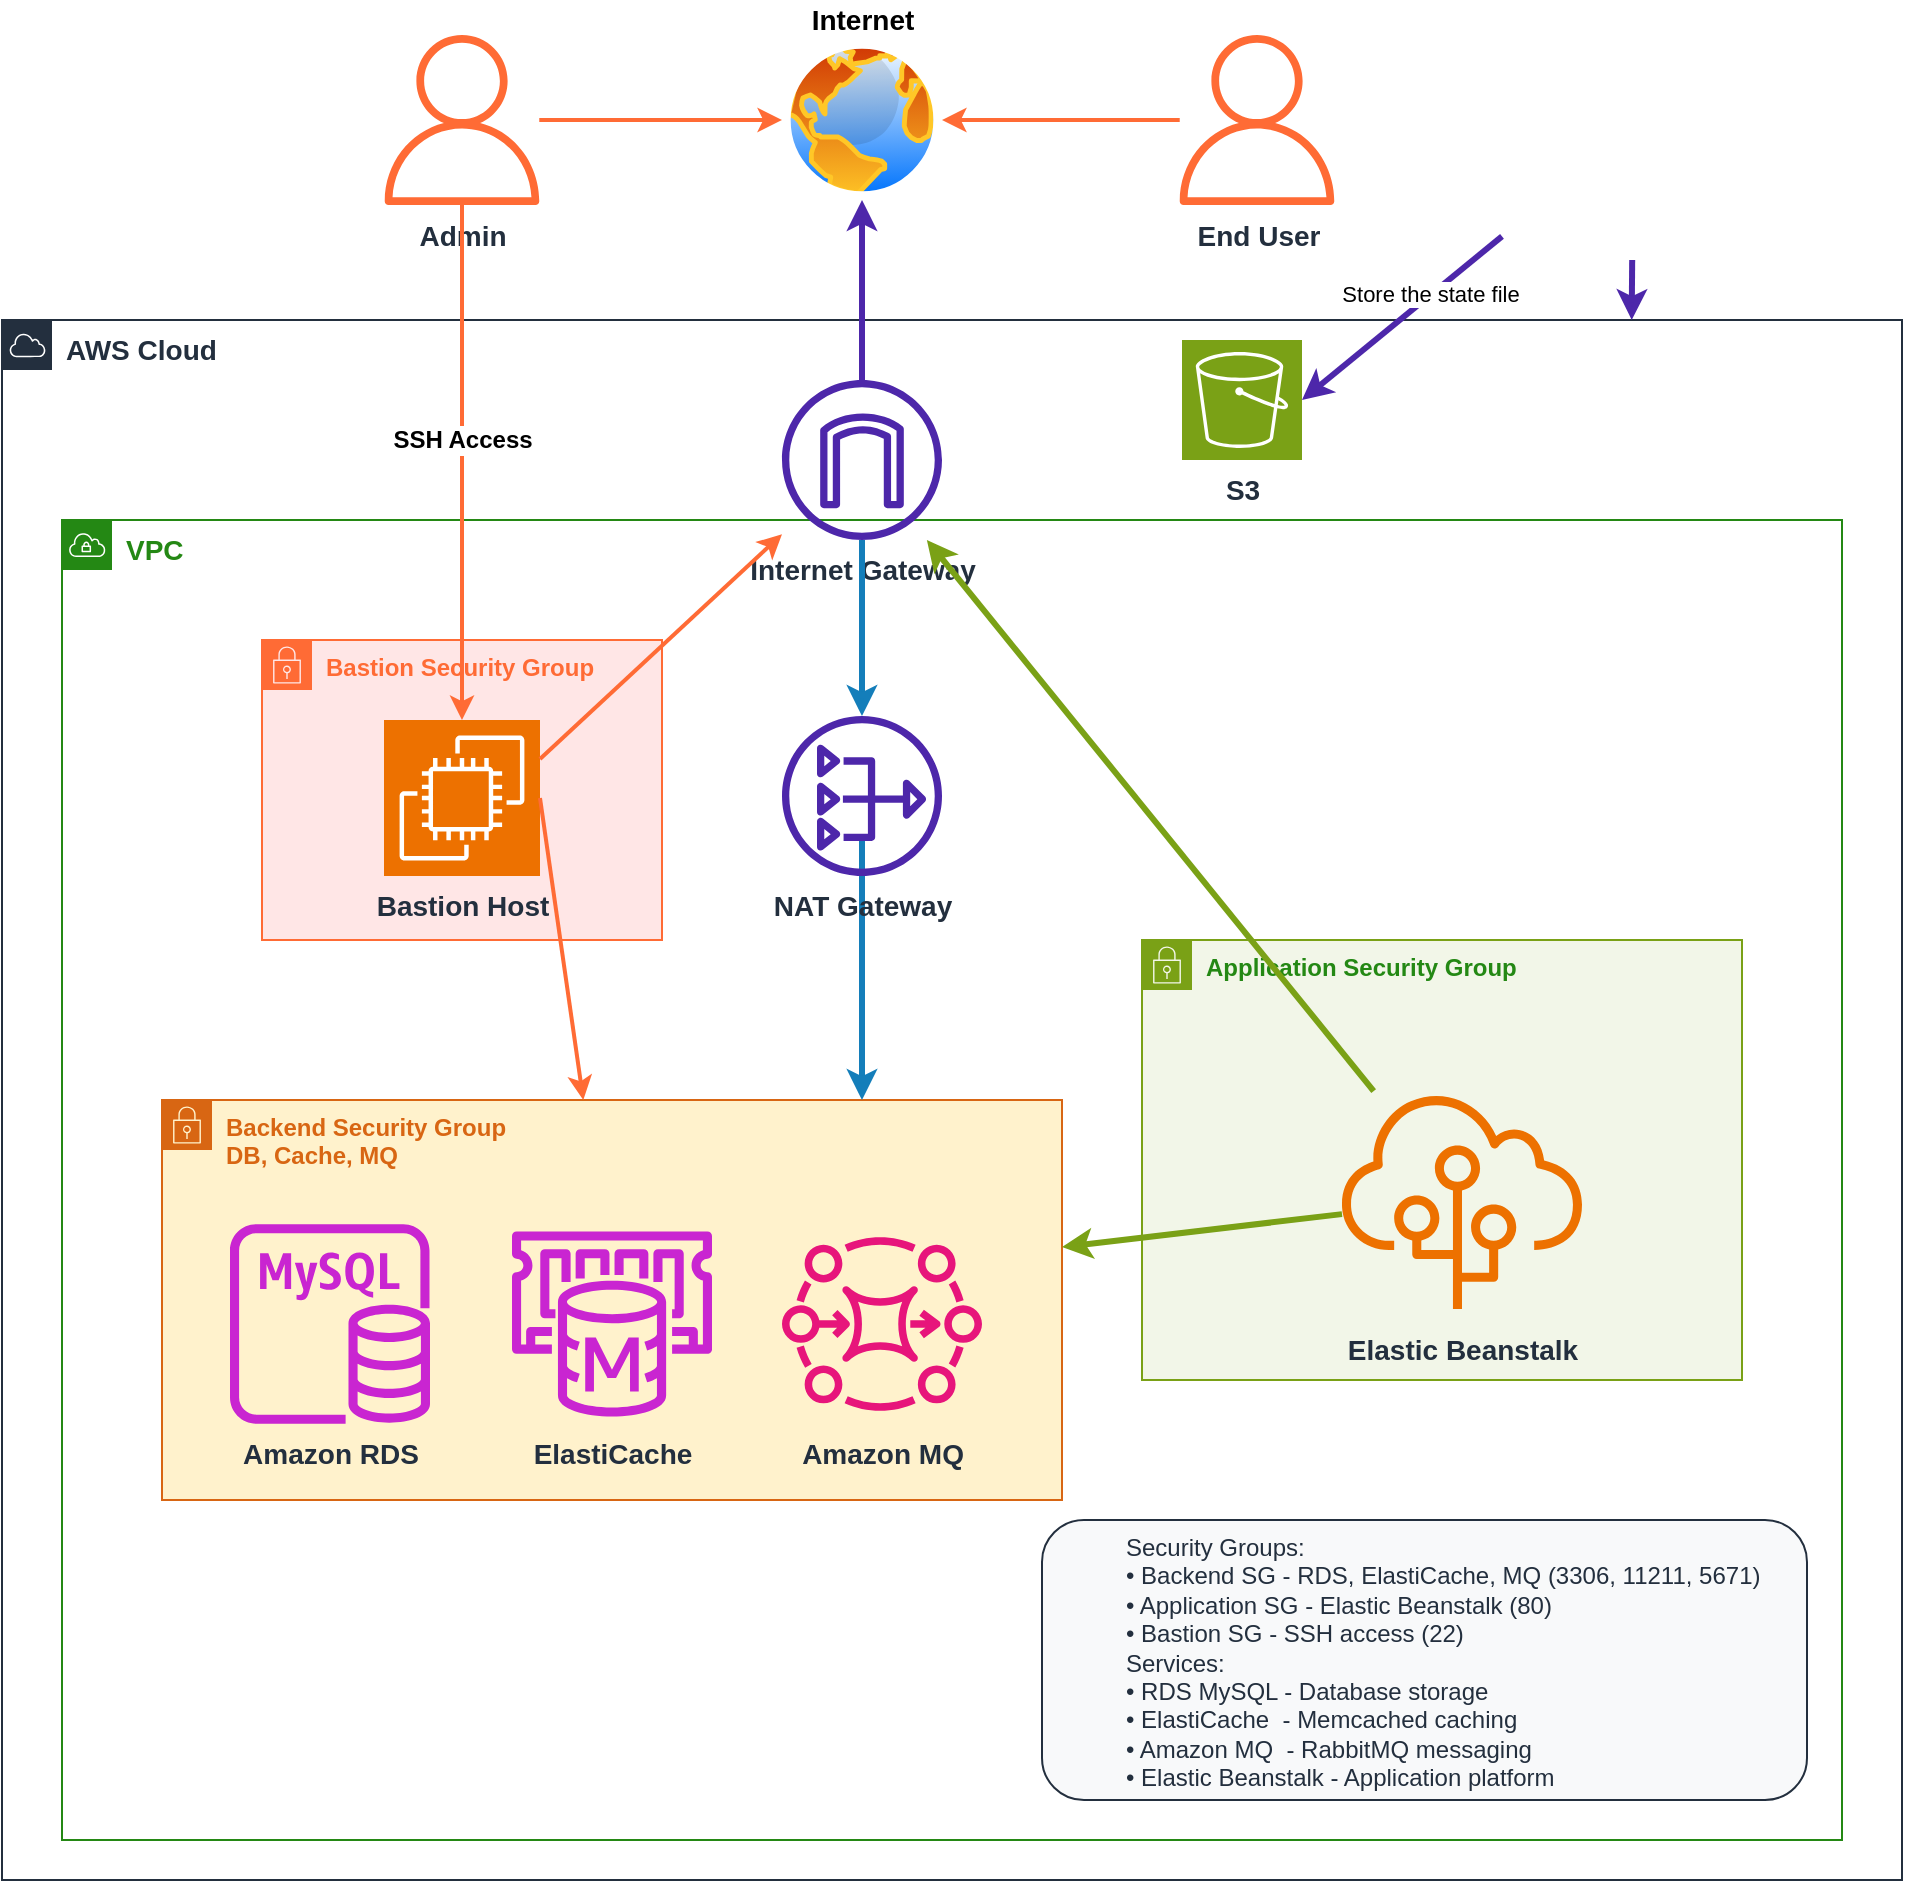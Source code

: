 <mxfile version="28.0.6">
  <diagram id="UbNpYNEsMSSZ79cF6tsM" name="AWS VPC Architecture">
    <mxGraphModel dx="2503" dy="919" grid="1" gridSize="10" guides="1" tooltips="1" connect="1" arrows="1" fold="1" page="1" pageScale="1" pageWidth="827" pageHeight="1169" math="0" shadow="0">
      <root>
        <mxCell id="0" />
        <mxCell id="1" parent="0" />
        <mxCell id="I6jt_ba33dPU5Dtlm3FK-7" value="AWS Cloud" style="sketch=0;outlineConnect=0;gradientColor=none;html=1;whiteSpace=wrap;fontSize=14;fontStyle=1;shape=mxgraph.aws4.group;grIcon=mxgraph.aws4.group_aws_cloud;strokeColor=#232F3E;fillColor=none;verticalAlign=top;align=left;spacingLeft=30;fontColor=#232F3E;dashed=0;" parent="1" vertex="1">
          <mxGeometry x="-70" y="220" width="950" height="780" as="geometry" />
        </mxCell>
        <mxCell id="I6jt_ba33dPU5Dtlm3FK-8" value="VPC" style="sketch=0;outlineConnect=0;gradientColor=none;html=1;whiteSpace=wrap;fontSize=14;fontStyle=1;shape=mxgraph.aws4.group;grIcon=mxgraph.aws4.group_vpc;strokeColor=#248814;fillColor=none;verticalAlign=top;align=left;spacingLeft=30;fontColor=#248814;dashed=0;" parent="1" vertex="1">
          <mxGeometry x="-40" y="320" width="890" height="660" as="geometry" />
        </mxCell>
        <mxCell id="I6jt_ba33dPU5Dtlm3FK-9" value="Backend Security Group&lt;br&gt;DB, Cache, MQ" style="sketch=0;outlineConnect=0;gradientColor=none;html=1;whiteSpace=wrap;fontSize=12;fontStyle=1;shape=mxgraph.aws4.group;grIcon=mxgraph.aws4.group_security_group;strokeColor=#D86613;fillColor=#FFF2CC;verticalAlign=top;align=left;spacingLeft=30;fontColor=#D86613;dashed=0;" parent="1" vertex="1">
          <mxGeometry x="10" y="610" width="450" height="200" as="geometry" />
        </mxCell>
        <mxCell id="I6jt_ba33dPU5Dtlm3FK-10" value="Application Security Group" style="sketch=0;outlineConnect=0;gradientColor=none;html=1;whiteSpace=wrap;fontSize=12;fontStyle=1;shape=mxgraph.aws4.group;grIcon=mxgraph.aws4.group_security_group;strokeColor=#7AA116;fillColor=#F2F6E8;verticalAlign=top;align=left;spacingLeft=30;fontColor=#248814;dashed=0;" parent="1" vertex="1">
          <mxGeometry x="500" y="530" width="300" height="220" as="geometry" />
        </mxCell>
        <mxCell id="I6jt_ba33dPU5Dtlm3FK-11" value="Bastion Security Group" style="sketch=0;outlineConnect=0;gradientColor=none;html=1;whiteSpace=wrap;fontSize=12;fontStyle=1;shape=mxgraph.aws4.group;grIcon=mxgraph.aws4.group_security_group;strokeColor=#FF6B35;fillColor=#FFE6E6;verticalAlign=top;align=left;spacingLeft=30;fontColor=#FF6B35;dashed=0;" parent="1" vertex="1">
          <mxGeometry x="60" y="380" width="200" height="150" as="geometry" />
        </mxCell>
        <mxCell id="I6jt_ba33dPU5Dtlm3FK-12" value="Internet Gateway" style="sketch=0;outlineConnect=0;fontColor=#232F3E;gradientColor=none;fillColor=#4D27AA;strokeColor=none;dashed=0;verticalLabelPosition=bottom;verticalAlign=top;align=center;html=1;fontSize=14;fontStyle=1;aspect=fixed;pointerEvents=1;shape=mxgraph.aws4.internet_gateway;" parent="1" vertex="1">
          <mxGeometry x="320" y="250" width="80" height="80" as="geometry" />
        </mxCell>
        <mxCell id="I6jt_ba33dPU5Dtlm3FK-13" value="Elastic Beanstalk" style="sketch=0;outlineConnect=0;fontColor=#232F3E;gradientColor=none;fillColor=#ED7100;strokeColor=none;dashed=0;verticalLabelPosition=bottom;verticalAlign=top;align=center;html=1;fontSize=14;fontStyle=1;aspect=fixed;pointerEvents=1;shape=mxgraph.aws4.elastic_beanstalk;" parent="1" vertex="1">
          <mxGeometry x="600" y="600" width="120" height="120" as="geometry" />
        </mxCell>
        <mxCell id="I6jt_ba33dPU5Dtlm3FK-14" value="Amazon RDS" style="sketch=0;outlineConnect=0;fontColor=#232F3E;gradientColor=none;fillColor=#C925D1;strokeColor=none;dashed=0;verticalLabelPosition=bottom;verticalAlign=top;align=center;html=1;fontSize=14;fontStyle=1;aspect=fixed;pointerEvents=1;shape=mxgraph.aws4.rds_mysql_instance;" parent="1" vertex="1">
          <mxGeometry x="44" y="672" width="100" height="100" as="geometry" />
        </mxCell>
        <mxCell id="I6jt_ba33dPU5Dtlm3FK-15" value="ElastiCache" style="sketch=0;outlineConnect=0;fontColor=#232F3E;gradientColor=none;fillColor=#C925D1;strokeColor=none;dashed=0;verticalLabelPosition=bottom;verticalAlign=top;align=center;html=1;fontSize=14;fontStyle=1;aspect=fixed;pointerEvents=1;shape=mxgraph.aws4.elasticache_for_memcached;" parent="1" vertex="1">
          <mxGeometry x="185" y="672" width="100" height="100" as="geometry" />
        </mxCell>
        <mxCell id="I6jt_ba33dPU5Dtlm3FK-16" value="Amazon MQ" style="sketch=0;outlineConnect=0;fontColor=#232F3E;gradientColor=none;fillColor=#E7157B;strokeColor=none;dashed=0;verticalLabelPosition=bottom;verticalAlign=top;align=center;html=1;fontSize=14;fontStyle=1;aspect=fixed;pointerEvents=1;shape=mxgraph.aws4.mq;" parent="1" vertex="1">
          <mxGeometry x="320" y="672" width="100" height="100" as="geometry" />
        </mxCell>
        <mxCell id="I6jt_ba33dPU5Dtlm3FK-17" value="&lt;font style=&quot;font-size: 14px;&quot;&gt;Admin&lt;/font&gt;" style="sketch=0;outlineConnect=0;fontColor=#232F3E;gradientColor=none;fillColor=#FF6B35;strokeColor=none;dashed=0;verticalLabelPosition=bottom;verticalAlign=top;align=center;html=1;fontSize=14;fontStyle=1;aspect=fixed;pointerEvents=1;shape=mxgraph.aws4.user;" parent="1" vertex="1">
          <mxGeometry x="117.5" y="77.5" width="85" height="85" as="geometry" />
        </mxCell>
        <mxCell id="I6jt_ba33dPU5Dtlm3FK-18" value="" style="endArrow=classic;html=1;rounded=0;strokeColor=#147EBA;strokeWidth=3;entryX=0.5;entryY=0;entryDx=0;entryDy=0;exitX=0.5;exitY=1;exitDx=0;exitDy=0;" parent="1" source="I6jt_ba33dPU5Dtlm3FK-12" target="I6jt_ba33dPU5Dtlm3FK-23" edge="1">
          <mxGeometry width="50" height="50" relative="1" as="geometry">
            <mxPoint x="360" y="330" as="sourcePoint" />
            <mxPoint x="360" y="340" as="targetPoint" />
          </mxGeometry>
        </mxCell>
        <mxCell id="I6jt_ba33dPU5Dtlm3FK-19" value="" style="endArrow=classic;html=1;rounded=0;strokeColor=#147EBA;strokeWidth=3;labelBackgroundColor=#ffffff;fontSize=12;fontStyle=1;" parent="1" edge="1">
          <mxGeometry x="-0.137" y="-69" width="50" height="50" relative="1" as="geometry">
            <mxPoint x="360" y="480" as="sourcePoint" />
            <mxPoint x="360" y="610" as="targetPoint" />
            <mxPoint as="offset" />
          </mxGeometry>
        </mxCell>
        <mxCell id="I6jt_ba33dPU5Dtlm3FK-20" value="SSH Access" style="endArrow=classic;html=1;rounded=0;strokeColor=#FF6B35;strokeWidth=2;labelBackgroundColor=#ffffff;fontSize=12;fontStyle=1;" parent="1" source="I6jt_ba33dPU5Dtlm3FK-17" target="I6jt_ba33dPU5Dtlm3FK-25" edge="1">
          <mxGeometry x="-0.087" width="50" height="50" relative="1" as="geometry">
            <mxPoint x="160" y="520" as="sourcePoint" />
            <mxPoint x="120" y="470" as="targetPoint" />
            <mxPoint as="offset" />
          </mxGeometry>
        </mxCell>
        <mxCell id="I6jt_ba33dPU5Dtlm3FK-21" value="&lt;font style=&quot;font-size: 14px;&quot;&gt;Internet&lt;/font&gt;" style="endArrow=classic;html=1;rounded=0;strokeColor=#4D27AA;strokeWidth=3;labelBackgroundColor=#ffffff;fontSize=12;fontStyle=1;entryX=0.5;entryY=1;entryDx=0;entryDy=0;" parent="1" source="I6jt_ba33dPU5Dtlm3FK-12" target="I6jt_ba33dPU5Dtlm3FK-24" edge="1">
          <mxGeometry x="1" y="90" width="50" height="50" relative="1" as="geometry">
            <mxPoint x="360" y="210" as="sourcePoint" />
            <mxPoint x="361" y="180" as="targetPoint" />
            <mxPoint x="90" y="-90" as="offset" />
          </mxGeometry>
        </mxCell>
        <mxCell id="I6jt_ba33dPU5Dtlm3FK-22" value="&lt;blockquote style=&quot;margin: 0 0 0 40px; border: none; padding: 0px;&quot;&gt;&lt;font style=&quot;font-size: 12px;&quot;&gt;Security Groups:&lt;br&gt;• Backend SG - RDS, ElastiCache, MQ (3306, 11211, 5671)&lt;br&gt;• Application SG - Elastic Beanstalk (80)&lt;br&gt;• Bastion SG - SSH access (22)&lt;/font&gt;&lt;/blockquote&gt;&lt;blockquote style=&quot;margin: 0 0 0 40px; border: none; padding: 0px;&quot;&gt;&lt;font style=&quot;font-size: 12px;&quot;&gt;Services:&lt;br&gt;• RDS MySQL - Database storage&lt;br&gt;• ElastiCache&amp;nbsp; - Memcached caching&lt;br&gt;• Amazon MQ&amp;nbsp; - RabbitMQ messaging&lt;/font&gt;&lt;/blockquote&gt;&lt;blockquote style=&quot;margin: 0 0 0 40px; border: none; padding: 0px;&quot;&gt;&lt;font style=&quot;font-size: 12px;&quot;&gt;• Elastic Beanstalk - Application platform&amp;nbsp;&lt;/font&gt;&lt;/blockquote&gt;" style="text;html=1;strokeColor=#232F3E;fillColor=#F8F9FA;align=left;verticalAlign=top;whiteSpace=wrap;rounded=1;fontSize=11;fontColor=#232F3E;fontStyle=0;" parent="1" vertex="1">
          <mxGeometry x="450" y="820" width="382.5" height="140" as="geometry" />
        </mxCell>
        <mxCell id="I6jt_ba33dPU5Dtlm3FK-23" value="NAT Gateway" style="sketch=0;outlineConnect=0;fontColor=#232F3E;gradientColor=none;fillColor=#4D27AA;strokeColor=none;dashed=0;verticalLabelPosition=bottom;verticalAlign=top;align=center;html=1;fontSize=14;fontStyle=1;aspect=fixed;pointerEvents=1;shape=mxgraph.aws4.nat_gateway;" parent="1" vertex="1">
          <mxGeometry x="320" y="418" width="80" height="80" as="geometry" />
        </mxCell>
        <mxCell id="I6jt_ba33dPU5Dtlm3FK-24" value="" style="image;aspect=fixed;perimeter=ellipsePerimeter;html=1;align=center;shadow=0;dashed=0;spacingTop=3;image=img/lib/active_directory/internet_globe.svg;" parent="1" vertex="1">
          <mxGeometry x="320" y="80" width="80" height="80" as="geometry" />
        </mxCell>
        <mxCell id="I6jt_ba33dPU5Dtlm3FK-25" value="&lt;span style=&quot;font-size: 14px; font-weight: 700;&quot;&gt;Bastion Host&lt;/span&gt;" style="sketch=0;points=[[0,0,0],[0.25,0,0],[0.5,0,0],[0.75,0,0],[1,0,0],[0,1,0],[0.25,1,0],[0.5,1,0],[0.75,1,0],[1,1,0],[0,0.25,0],[0,0.5,0],[0,0.75,0],[1,0.25,0],[1,0.5,0],[1,0.75,0]];outlineConnect=0;fontColor=#232F3E;fillColor=#ED7100;strokeColor=#ffffff;dashed=0;verticalLabelPosition=bottom;verticalAlign=top;align=center;html=1;fontSize=12;fontStyle=0;aspect=fixed;shape=mxgraph.aws4.resourceIcon;resIcon=mxgraph.aws4.ec2;" parent="1" vertex="1">
          <mxGeometry x="121" y="420" width="78" height="78" as="geometry" />
        </mxCell>
        <mxCell id="I6jt_ba33dPU5Dtlm3FK-26" value="" style="shape=image;verticalLabelPosition=bottom;verticalAlign=top;imageAspect=0;image=https://www.datocms-assets.com/2885/1506457071-blog-terraform-list.svg;" parent="1" vertex="1">
          <mxGeometry x="680" y="60" width="130" height="130" as="geometry" />
        </mxCell>
        <mxCell id="I6jt_ba33dPU5Dtlm3FK-27" value="" style="endArrow=classic;html=1;rounded=0;strokeColor=#FF6B35;strokeWidth=2;labelBackgroundColor=#ffffff;fontSize=12;fontStyle=1;exitX=1;exitY=0.25;exitDx=0;exitDy=0;exitPerimeter=0;" parent="1" source="I6jt_ba33dPU5Dtlm3FK-25" target="I6jt_ba33dPU5Dtlm3FK-12" edge="1">
          <mxGeometry x="-0.058" y="15" width="50" height="50" relative="1" as="geometry">
            <mxPoint x="199" y="473.5" as="sourcePoint" />
            <mxPoint x="508" y="471.5" as="targetPoint" />
            <mxPoint as="offset" />
          </mxGeometry>
        </mxCell>
        <mxCell id="I6jt_ba33dPU5Dtlm3FK-28" value="" style="endArrow=classic;html=1;rounded=0;strokeColor=#FF6B35;strokeWidth=2;labelBackgroundColor=#ffffff;fontSize=12;fontStyle=1;exitX=1;exitY=0.5;exitDx=0;exitDy=0;exitPerimeter=0;" parent="1" source="I6jt_ba33dPU5Dtlm3FK-25" target="I6jt_ba33dPU5Dtlm3FK-9" edge="1">
          <mxGeometry x="-0.058" y="15" width="50" height="50" relative="1" as="geometry">
            <mxPoint x="199" y="480" as="sourcePoint" />
            <mxPoint x="220" y="620" as="targetPoint" />
            <mxPoint as="offset" />
          </mxGeometry>
        </mxCell>
        <mxCell id="I6jt_ba33dPU5Dtlm3FK-29" value="" style="endArrow=classic;html=1;rounded=0;strokeColor=#FF6B35;strokeWidth=2;labelBackgroundColor=#ffffff;fontSize=12;fontStyle=1;entryX=0;entryY=0.5;entryDx=0;entryDy=0;" parent="1" source="I6jt_ba33dPU5Dtlm3FK-17" target="I6jt_ba33dPU5Dtlm3FK-24" edge="1">
          <mxGeometry x="-0.058" y="15" width="50" height="50" relative="1" as="geometry">
            <mxPoint x="220" y="100" as="sourcePoint" />
            <mxPoint x="300" y="100" as="targetPoint" />
            <mxPoint as="offset" />
          </mxGeometry>
        </mxCell>
        <mxCell id="I6jt_ba33dPU5Dtlm3FK-30" value="" style="endArrow=classic;html=1;rounded=0;strokeColor=#7AA116;strokeWidth=3;" parent="1" source="I6jt_ba33dPU5Dtlm3FK-13" target="I6jt_ba33dPU5Dtlm3FK-12" edge="1">
          <mxGeometry width="50" height="50" relative="1" as="geometry">
            <mxPoint x="625.417" y="582.769" as="sourcePoint" />
            <mxPoint x="399.998" y="297.239" as="targetPoint" />
          </mxGeometry>
        </mxCell>
        <mxCell id="I6jt_ba33dPU5Dtlm3FK-31" value="" style="endArrow=classic;html=1;rounded=0;strokeColor=#7AA116;strokeWidth=3;" parent="1" source="I6jt_ba33dPU5Dtlm3FK-13" target="I6jt_ba33dPU5Dtlm3FK-9" edge="1">
          <mxGeometry width="50" height="50" relative="1" as="geometry">
            <mxPoint x="705.417" y="852.769" as="sourcePoint" />
            <mxPoint x="479.998" y="567.239" as="targetPoint" />
          </mxGeometry>
        </mxCell>
        <mxCell id="I6jt_ba33dPU5Dtlm3FK-33" value="&lt;font style=&quot;font-size: 14px;&quot;&gt;End User&lt;/font&gt;" style="sketch=0;outlineConnect=0;fontColor=#232F3E;gradientColor=none;fillColor=#FF6B35;strokeColor=none;dashed=0;verticalLabelPosition=bottom;verticalAlign=top;align=center;html=1;fontSize=14;fontStyle=1;aspect=fixed;pointerEvents=1;shape=mxgraph.aws4.user;" parent="1" vertex="1">
          <mxGeometry x="515" y="77.5" width="85" height="85" as="geometry" />
        </mxCell>
        <mxCell id="I6jt_ba33dPU5Dtlm3FK-36" value="" style="endArrow=classic;html=1;rounded=0;strokeColor=#FF6B35;strokeWidth=2;labelBackgroundColor=#ffffff;fontSize=12;fontStyle=1;entryX=1;entryY=0.5;entryDx=0;entryDy=0;" parent="1" source="I6jt_ba33dPU5Dtlm3FK-33" target="I6jt_ba33dPU5Dtlm3FK-24" edge="1">
          <mxGeometry x="-0.058" y="15" width="50" height="50" relative="1" as="geometry">
            <mxPoint x="400" y="50" as="sourcePoint" />
            <mxPoint x="521" y="50" as="targetPoint" />
            <mxPoint as="offset" />
          </mxGeometry>
        </mxCell>
        <mxCell id="I6jt_ba33dPU5Dtlm3FK-38" value="&lt;font style=&quot;font-size: 14px;&quot;&gt;&lt;b style=&quot;&quot;&gt;S3&lt;/b&gt;&lt;/font&gt;" style="sketch=0;points=[[0,0,0],[0.25,0,0],[0.5,0,0],[0.75,0,0],[1,0,0],[0,1,0],[0.25,1,0],[0.5,1,0],[0.75,1,0],[1,1,0],[0,0.25,0],[0,0.5,0],[0,0.75,0],[1,0.25,0],[1,0.5,0],[1,0.75,0]];outlineConnect=0;fontColor=#232F3E;fillColor=#7AA116;strokeColor=#ffffff;dashed=0;verticalLabelPosition=bottom;verticalAlign=top;align=center;html=1;fontSize=12;fontStyle=0;aspect=fixed;shape=mxgraph.aws4.resourceIcon;resIcon=mxgraph.aws4.s3;" parent="1" vertex="1">
          <mxGeometry x="520" y="230" width="60" height="60" as="geometry" />
        </mxCell>
        <mxCell id="I6jt_ba33dPU5Dtlm3FK-39" value="" style="endArrow=classic;html=1;rounded=0;strokeColor=#4D27AA;strokeWidth=3;labelBackgroundColor=#ffffff;fontSize=12;fontStyle=1;entryX=1;entryY=0.5;entryDx=0;entryDy=0;entryPerimeter=0;" parent="1" source="I6jt_ba33dPU5Dtlm3FK-26" target="I6jt_ba33dPU5Dtlm3FK-38" edge="1">
          <mxGeometry x="1" y="90" width="50" height="50" relative="1" as="geometry">
            <mxPoint x="720.26" y="180" as="sourcePoint" />
            <mxPoint x="720" y="220" as="targetPoint" />
            <mxPoint x="90" y="-90" as="offset" />
          </mxGeometry>
        </mxCell>
        <mxCell id="I6jt_ba33dPU5Dtlm3FK-40" value="Store the state file" style="edgeLabel;html=1;align=center;verticalAlign=middle;resizable=0;points=[];" parent="I6jt_ba33dPU5Dtlm3FK-39" vertex="1" connectable="0">
          <mxGeometry x="-0.14" y="1" relative="1" as="geometry">
            <mxPoint x="6" y="-7" as="offset" />
          </mxGeometry>
        </mxCell>
        <mxCell id="I6jt_ba33dPU5Dtlm3FK-41" value="" style="endArrow=classic;html=1;rounded=0;strokeColor=#4D27AA;strokeWidth=3;labelBackgroundColor=#ffffff;fontSize=12;fontStyle=1;" parent="1" edge="1">
          <mxGeometry x="1" y="90" width="50" height="50" relative="1" as="geometry">
            <mxPoint x="745.09" y="190" as="sourcePoint" />
            <mxPoint x="744.85" y="220" as="targetPoint" />
            <mxPoint x="90" y="-90" as="offset" />
          </mxGeometry>
        </mxCell>
      </root>
    </mxGraphModel>
  </diagram>
</mxfile>

